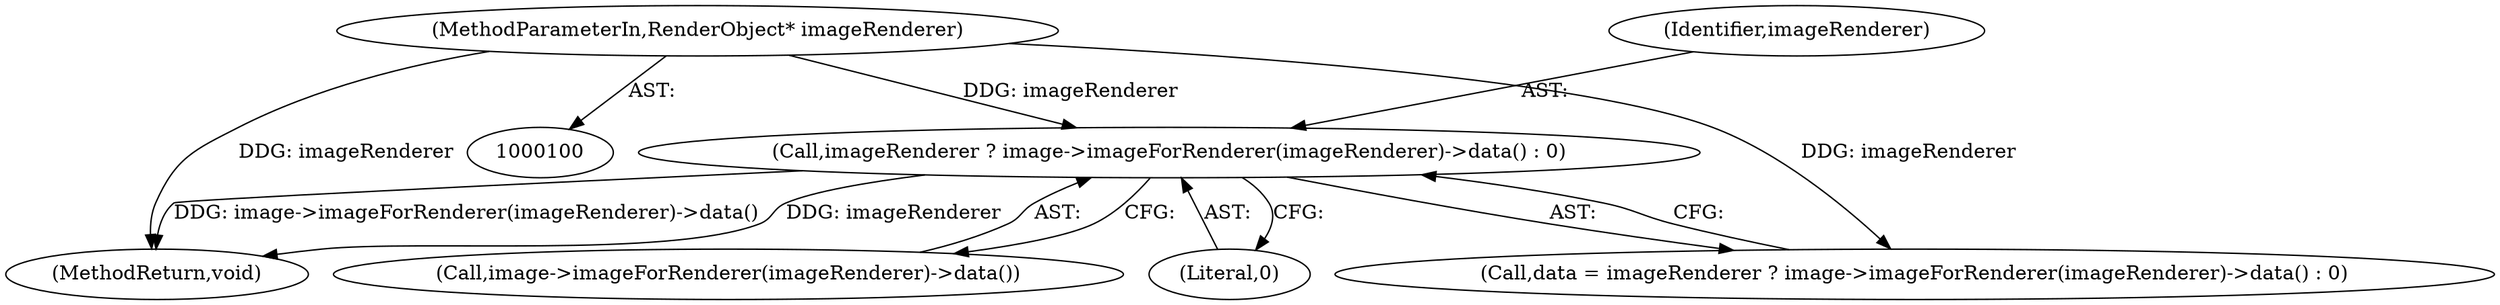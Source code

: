 digraph "0_Chrome_7f0126ff011142c8619b10a6e64d04d1745c503a_1@pointer" {
"1000124" [label="(Call,imageRenderer ? image->imageForRenderer(imageRenderer)->data() : 0)"];
"1000102" [label="(MethodParameterIn,RenderObject* imageRenderer)"];
"1000127" [label="(Literal,0)"];
"1000122" [label="(Call,data = imageRenderer ? image->imageForRenderer(imageRenderer)->data() : 0)"];
"1000138" [label="(MethodReturn,void)"];
"1000126" [label="(Call,image->imageForRenderer(imageRenderer)->data())"];
"1000102" [label="(MethodParameterIn,RenderObject* imageRenderer)"];
"1000125" [label="(Identifier,imageRenderer)"];
"1000124" [label="(Call,imageRenderer ? image->imageForRenderer(imageRenderer)->data() : 0)"];
"1000124" -> "1000122"  [label="AST: "];
"1000124" -> "1000126"  [label="CFG: "];
"1000124" -> "1000127"  [label="CFG: "];
"1000125" -> "1000124"  [label="AST: "];
"1000126" -> "1000124"  [label="AST: "];
"1000127" -> "1000124"  [label="AST: "];
"1000122" -> "1000124"  [label="CFG: "];
"1000124" -> "1000138"  [label="DDG: image->imageForRenderer(imageRenderer)->data()"];
"1000124" -> "1000138"  [label="DDG: imageRenderer"];
"1000102" -> "1000124"  [label="DDG: imageRenderer"];
"1000102" -> "1000100"  [label="AST: "];
"1000102" -> "1000138"  [label="DDG: imageRenderer"];
"1000102" -> "1000122"  [label="DDG: imageRenderer"];
}
